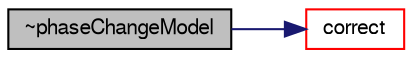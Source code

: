 digraph "~phaseChangeModel"
{
  bgcolor="transparent";
  edge [fontname="FreeSans",fontsize="10",labelfontname="FreeSans",labelfontsize="10"];
  node [fontname="FreeSans",fontsize="10",shape=record];
  rankdir="LR";
  Node4 [label="~phaseChangeModel",height=0.2,width=0.4,color="black", fillcolor="grey75", style="filled", fontcolor="black"];
  Node4 -> Node5 [color="midnightblue",fontsize="10",style="solid",fontname="FreeSans"];
  Node5 [label="correct",height=0.2,width=0.4,color="red",URL="$a29166.html#a887e984a640eead5f15de2e51b281cd8",tooltip="Correct. "];
}
